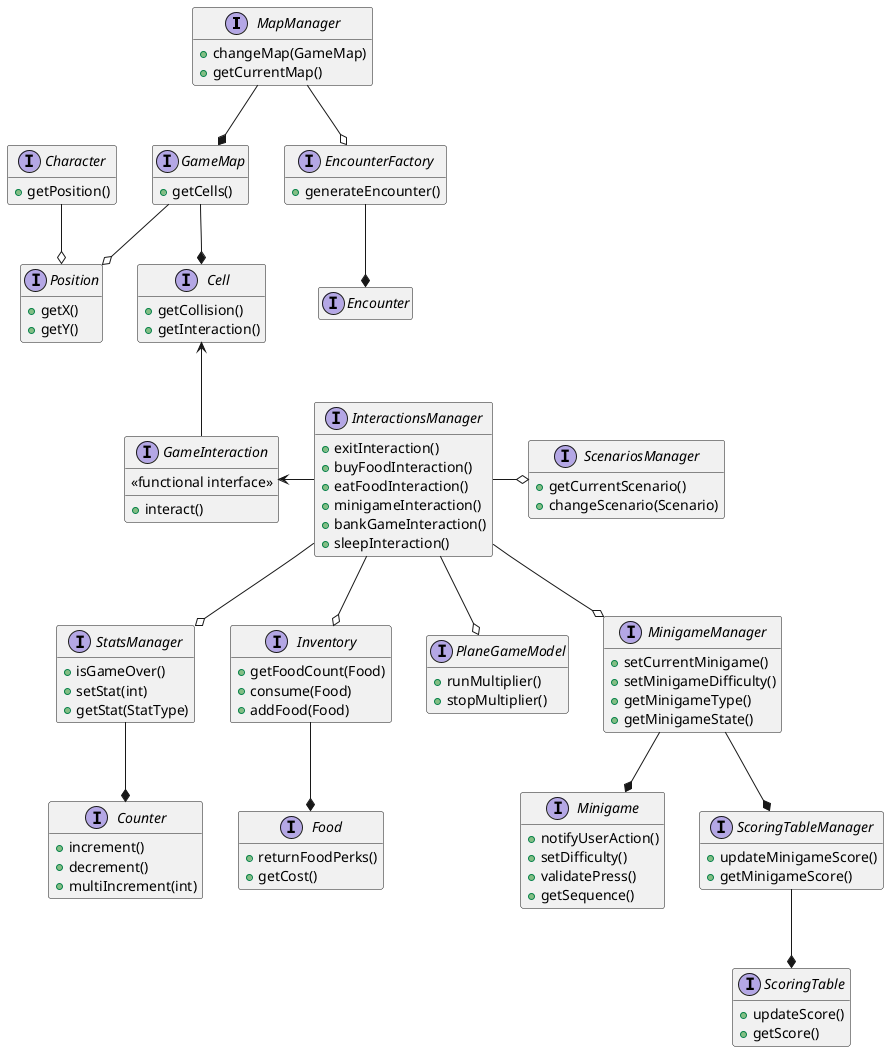 @startuml
'https://plantuml.com/interface-diagram

hide empty members

    MapManager --* GameMap
    GameMap --* Cell
    GameMap --o Position
    Character --o Position
    StatsManager --* Counter
    Cell <-- GameInteraction
    GameInteraction <- InteractionsManager
    InteractionsManager --o StatsManager
    InteractionsManager -o ScenariosManager
    InteractionsManager --o Inventory
    InteractionsManager --o PlaneGameModel
    Inventory --* Food
    EncounterFactory --* Encounter
    MapManager --o EncounterFactory
    InteractionsManager --o MinigameManager
    MinigameManager --* Minigame
    MinigameManager --* ScoringTableManager
    ScoringTableManager --* ScoringTable



    interface Cell {
        +getCollision()
        +getInteraction()
    }

    interface StatsManager{
        +isGameOver()
        +setStat(int)
        +getStat(StatType)
    }

    interface Counter{
        +increment()
        +decrement()
        +multiIncrement(int)
    }

    interface GameMap {
        +getCells()
    }

    interface MapManager {
        +changeMap(GameMap)
        +getCurrentMap()
    }

    interface Position{
        +getX()
        +getY()
    }

    interface Character {
        
        +getPosition()
    }

    interface EncounterFactory {
        
        +generateEncounter()
    }

    interface Encounter{
    }

    interface ScenariosManager{
        
        +getCurrentScenario()
        +changeScenario(Scenario)
    }

    interface Food{
        +returnFoodPerks()
        +getCost()
    }

    interface Inventory{
        +getFoodCount(Food)
        +consume(Food)
        +addFood(Food)
    }

    interface PlaneGameModel {
        +runMultiplier()
        +stopMultiplier()
    }

    interface MinigameManager {
        +setCurrentMinigame()
        +setMinigameDifficulty()
        +getMinigameType()
        +getMinigameState()
    }

    interface Minigame {
        +notifyUserAction()
        +setDifficulty()
        +validatePress()
        +getSequence()

    }

    interface InteractionsManager{
        +exitInteraction()
        +buyFoodInteraction()
        +eatFoodInteraction()
        +minigameInteraction()
        +bankGameInteraction()
        +sleepInteraction()
    }

    interface GameInteraction{
        <<functional interface>>
        +interact()
    }

    interface ScoringTable{
        +updateScore()
        +getScore()
    }
    interface ScoringTableManager{
        +updateMinigameScore()
        +getMinigameScore()
    }

@enduml